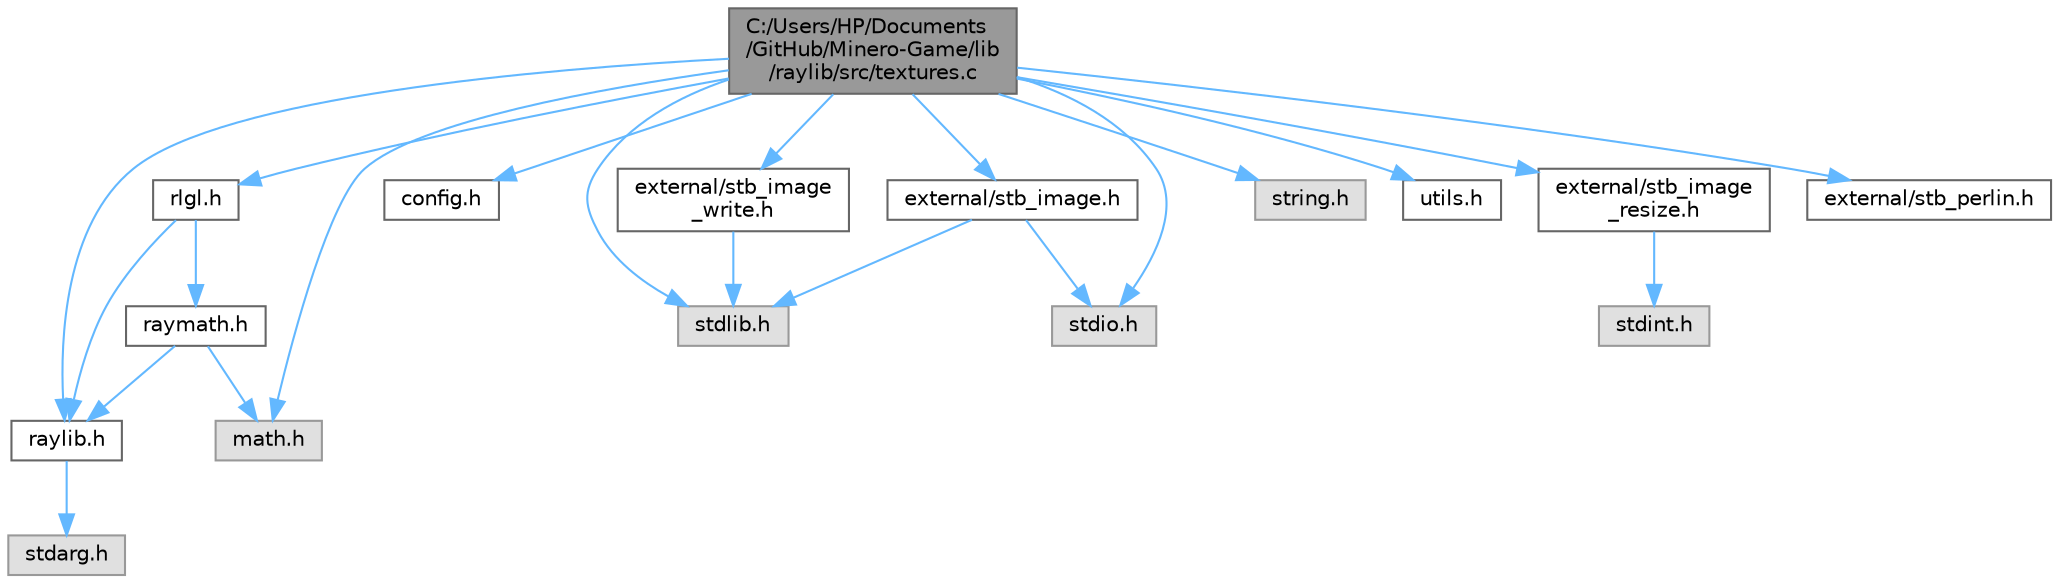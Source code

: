 digraph "C:/Users/HP/Documents/GitHub/Minero-Game/lib/raylib/src/textures.c"
{
 // LATEX_PDF_SIZE
  bgcolor="transparent";
  edge [fontname=Helvetica,fontsize=10,labelfontname=Helvetica,labelfontsize=10];
  node [fontname=Helvetica,fontsize=10,shape=box,height=0.2,width=0.4];
  Node1 [id="Node000001",label="C:/Users/HP/Documents\l/GitHub/Minero-Game/lib\l/raylib/src/textures.c",height=0.2,width=0.4,color="gray40", fillcolor="grey60", style="filled", fontcolor="black",tooltip=" "];
  Node1 -> Node2 [id="edge22_Node000001_Node000002",color="steelblue1",style="solid",tooltip=" "];
  Node2 [id="Node000002",label="raylib.h",height=0.2,width=0.4,color="grey40", fillcolor="white", style="filled",URL="$lib_2raylib_2src_2raylib_8h.html",tooltip=" "];
  Node2 -> Node3 [id="edge23_Node000002_Node000003",color="steelblue1",style="solid",tooltip=" "];
  Node3 [id="Node000003",label="stdarg.h",height=0.2,width=0.4,color="grey60", fillcolor="#E0E0E0", style="filled",tooltip=" "];
  Node1 -> Node4 [id="edge24_Node000001_Node000004",color="steelblue1",style="solid",tooltip=" "];
  Node4 [id="Node000004",label="config.h",height=0.2,width=0.4,color="grey40", fillcolor="white", style="filled",URL="$lib_2raylib_2src_2config_8h.html",tooltip=" "];
  Node1 -> Node5 [id="edge25_Node000001_Node000005",color="steelblue1",style="solid",tooltip=" "];
  Node5 [id="Node000005",label="stdlib.h",height=0.2,width=0.4,color="grey60", fillcolor="#E0E0E0", style="filled",tooltip=" "];
  Node1 -> Node6 [id="edge26_Node000001_Node000006",color="steelblue1",style="solid",tooltip=" "];
  Node6 [id="Node000006",label="stdio.h",height=0.2,width=0.4,color="grey60", fillcolor="#E0E0E0", style="filled",tooltip=" "];
  Node1 -> Node7 [id="edge27_Node000001_Node000007",color="steelblue1",style="solid",tooltip=" "];
  Node7 [id="Node000007",label="string.h",height=0.2,width=0.4,color="grey60", fillcolor="#E0E0E0", style="filled",tooltip=" "];
  Node1 -> Node8 [id="edge28_Node000001_Node000008",color="steelblue1",style="solid",tooltip=" "];
  Node8 [id="Node000008",label="math.h",height=0.2,width=0.4,color="grey60", fillcolor="#E0E0E0", style="filled",tooltip=" "];
  Node1 -> Node9 [id="edge29_Node000001_Node000009",color="steelblue1",style="solid",tooltip=" "];
  Node9 [id="Node000009",label="utils.h",height=0.2,width=0.4,color="grey40", fillcolor="white", style="filled",URL="$lib_2raylib_2src_2utils_8h.html",tooltip=" "];
  Node1 -> Node10 [id="edge30_Node000001_Node000010",color="steelblue1",style="solid",tooltip=" "];
  Node10 [id="Node000010",label="rlgl.h",height=0.2,width=0.4,color="grey40", fillcolor="white", style="filled",URL="$lib_2raylib_2src_2rlgl_8h.html",tooltip=" "];
  Node10 -> Node2 [id="edge31_Node000010_Node000002",color="steelblue1",style="solid",tooltip=" "];
  Node10 -> Node11 [id="edge32_Node000010_Node000011",color="steelblue1",style="solid",tooltip=" "];
  Node11 [id="Node000011",label="raymath.h",height=0.2,width=0.4,color="grey40", fillcolor="white", style="filled",URL="$lib_2raylib_2src_2raymath_8h.html",tooltip=" "];
  Node11 -> Node2 [id="edge33_Node000011_Node000002",color="steelblue1",style="solid",tooltip=" "];
  Node11 -> Node8 [id="edge34_Node000011_Node000008",color="steelblue1",style="solid",tooltip=" "];
  Node1 -> Node12 [id="edge35_Node000001_Node000012",color="steelblue1",style="solid",tooltip=" "];
  Node12 [id="Node000012",label="external/stb_image.h",height=0.2,width=0.4,color="grey40", fillcolor="white", style="filled",URL="$lib_2raylib_2src_2external_2stb__image_8h.html",tooltip=" "];
  Node12 -> Node6 [id="edge36_Node000012_Node000006",color="steelblue1",style="solid",tooltip=" "];
  Node12 -> Node5 [id="edge37_Node000012_Node000005",color="steelblue1",style="solid",tooltip=" "];
  Node1 -> Node13 [id="edge38_Node000001_Node000013",color="steelblue1",style="solid",tooltip=" "];
  Node13 [id="Node000013",label="external/stb_image\l_write.h",height=0.2,width=0.4,color="grey40", fillcolor="white", style="filled",URL="$lib_2raylib_2src_2external_2stb__image__write_8h.html",tooltip=" "];
  Node13 -> Node5 [id="edge39_Node000013_Node000005",color="steelblue1",style="solid",tooltip=" "];
  Node1 -> Node14 [id="edge40_Node000001_Node000014",color="steelblue1",style="solid",tooltip=" "];
  Node14 [id="Node000014",label="external/stb_image\l_resize.h",height=0.2,width=0.4,color="grey40", fillcolor="white", style="filled",URL="$lib_2raylib_2src_2external_2stb__image__resize_8h.html",tooltip=" "];
  Node14 -> Node15 [id="edge41_Node000014_Node000015",color="steelblue1",style="solid",tooltip=" "];
  Node15 [id="Node000015",label="stdint.h",height=0.2,width=0.4,color="grey60", fillcolor="#E0E0E0", style="filled",tooltip=" "];
  Node1 -> Node16 [id="edge42_Node000001_Node000016",color="steelblue1",style="solid",tooltip=" "];
  Node16 [id="Node000016",label="external/stb_perlin.h",height=0.2,width=0.4,color="grey40", fillcolor="white", style="filled",URL="$lib_2raylib_2src_2external_2stb__perlin_8h.html",tooltip=" "];
}
